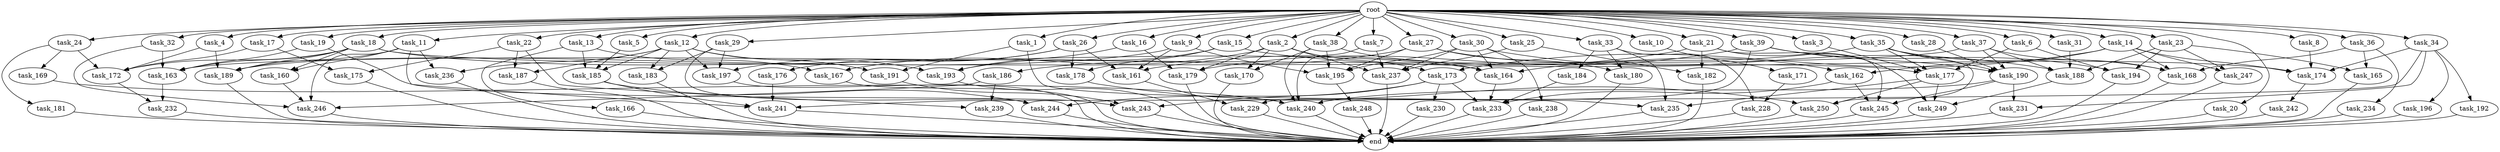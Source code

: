 digraph G {
  task_162 [size="9706626088.960001"];
  task_189 [size="17351667875.840000"];
  task_240 [size="5411658792.960000"];
  task_15 [size="10.240000"];
  task_229 [size="8933531975.680000"];
  task_161 [size="21045339750.400002"];
  task_9 [size="10.240000"];
  task_163 [size="3435973836.800000"];
  task_183 [size="5841155522.560000"];
  task_4 [size="10.240000"];
  task_179 [size="9706626088.960001"];
  task_166 [size="3092376453.120000"];
  task_13 [size="10.240000"];
  task_14 [size="10.240000"];
  task_174 [size="12884901888.000000"];
  task_3 [size="10.240000"];
  task_235 [size="7988639170.560000"];
  task_192 [size="1374389534.720000"];
  task_5 [size="10.240000"];
  task_169 [size="5497558138.880000"];
  task_20 [size="10.240000"];
  task_185 [size="8933531975.680000"];
  task_231 [size="3521873182.720000"];
  task_26 [size="10.240000"];
  task_28 [size="10.240000"];
  task_19 [size="10.240000"];
  task_175 [size="12455405158.400000"];
  task_233 [size="9792525434.880001"];
  task_2 [size="10.240000"];
  task_186 [size="5497558138.880000"];
  task_172 [size="17008070492.160000"];
  task_7 [size="10.240000"];
  task_176 [size="6957847019.520000"];
  task_25 [size="10.240000"];
  task_190 [size="15118284881.920000"];
  task_36 [size="10.240000"];
  task_31 [size="10.240000"];
  task_188 [size="15805479649.280001"];
  task_232 [size="7645041786.880000"];
  task_191 [size="5841155522.560000"];
  task_23 [size="10.240000"];
  task_165 [size="2748779069.440000"];
  task_194 [size="15461882265.600000"];
  task_238 [size="8589934592.000000"];
  task_193 [size="1460288880.640000"];
  task_237 [size="9620726743.040001"];
  task_29 [size="10.240000"];
  task_1 [size="10.240000"];
  task_197 [size="12799002542.080000"];
  task_195 [size="24824910970.880001"];
  task_173 [size="4552665333.760000"];
  task_246 [size="15547781611.520000"];
  task_236 [size="4552665333.760000"];
  task_171 [size="343597383.680000"];
  task_184 [size="343597383.680000"];
  task_244 [size="8933531975.680000"];
  task_24 [size="10.240000"];
  task_18 [size="10.240000"];
  task_181 [size="5497558138.880000"];
  task_167 [size="3435973836.800000"];
  task_243 [size="8675833937.920000"];
  task_249 [size="7988639170.560000"];
  task_242 [size="2147483648.000000"];
  task_170 [size="2491081031.680000"];
  task_245 [size="7988639170.560000"];
  task_32 [size="10.240000"];
  task_12 [size="10.240000"];
  task_230 [size="3092376453.120000"];
  task_22 [size="10.240000"];
  task_248 [size="343597383.680000"];
  task_168 [size="9019431321.600000"];
  task_21 [size="10.240000"];
  task_177 [size="11081015623.680000"];
  task_164 [size="14173392076.800001"];
  task_16 [size="10.240000"];
  task_30 [size="10.240000"];
  task_39 [size="10.240000"];
  task_8 [size="10.240000"];
  task_34 [size="10.240000"];
  task_180 [size="5841155522.560000"];
  root [size="0.000000"];
  task_17 [size="10.240000"];
  end [size="0.000000"];
  task_178 [size="7301444403.200000"];
  task_10 [size="10.240000"];
  task_27 [size="10.240000"];
  task_182 [size="5841155522.560000"];
  task_6 [size="10.240000"];
  task_37 [size="10.240000"];
  task_35 [size="10.240000"];
  task_33 [size="10.240000"];
  task_241 [size="6700148981.760000"];
  task_239 [size="14087492730.880001"];
  task_228 [size="2491081031.680000"];
  task_38 [size="10.240000"];
  task_234 [size="1374389534.720000"];
  task_196 [size="1374389534.720000"];
  task_247 [size="5583457484.800000"];
  task_187 [size="5841155522.560000"];
  task_11 [size="10.240000"];
  task_250 [size="10737418240.000000"];
  task_160 [size="4552665333.760000"];

  task_162 -> task_233 [size="33554432.000000"];
  task_162 -> task_245 [size="33554432.000000"];
  task_189 -> end [size="1.000000"];
  task_240 -> end [size="1.000000"];
  task_15 -> task_178 [size="33554432.000000"];
  task_15 -> task_174 [size="33554432.000000"];
  task_15 -> task_193 [size="33554432.000000"];
  task_229 -> end [size="1.000000"];
  task_161 -> task_229 [size="33554432.000000"];
  task_9 -> task_189 [size="838860800.000000"];
  task_9 -> task_195 [size="838860800.000000"];
  task_9 -> task_161 [size="838860800.000000"];
  task_163 -> task_232 [size="536870912.000000"];
  task_183 -> end [size="1.000000"];
  task_4 -> task_189 [size="411041792.000000"];
  task_4 -> task_172 [size="411041792.000000"];
  task_179 -> end [size="1.000000"];
  task_166 -> end [size="1.000000"];
  task_13 -> task_167 [size="301989888.000000"];
  task_13 -> task_166 [size="301989888.000000"];
  task_13 -> task_185 [size="301989888.000000"];
  task_14 -> task_162 [size="411041792.000000"];
  task_14 -> task_168 [size="411041792.000000"];
  task_14 -> task_174 [size="411041792.000000"];
  task_14 -> task_173 [size="411041792.000000"];
  task_14 -> task_247 [size="411041792.000000"];
  task_174 -> task_242 [size="209715200.000000"];
  task_3 -> task_177 [size="209715200.000000"];
  task_235 -> end [size="1.000000"];
  task_192 -> end [size="1.000000"];
  task_5 -> task_185 [size="536870912.000000"];
  task_169 -> task_240 [size="75497472.000000"];
  task_20 -> end [size="1.000000"];
  task_185 -> task_244 [size="33554432.000000"];
  task_185 -> task_241 [size="33554432.000000"];
  task_231 -> end [size="1.000000"];
  task_26 -> task_178 [size="679477248.000000"];
  task_26 -> task_176 [size="679477248.000000"];
  task_26 -> task_197 [size="679477248.000000"];
  task_26 -> task_161 [size="679477248.000000"];
  task_28 -> task_190 [size="301989888.000000"];
  task_19 -> task_243 [size="134217728.000000"];
  task_19 -> task_163 [size="134217728.000000"];
  task_175 -> end [size="1.000000"];
  task_233 -> end [size="1.000000"];
  task_2 -> task_167 [size="33554432.000000"];
  task_2 -> task_179 [size="33554432.000000"];
  task_2 -> task_237 [size="33554432.000000"];
  task_2 -> task_170 [size="33554432.000000"];
  task_2 -> task_173 [size="33554432.000000"];
  task_186 -> task_239 [size="838860800.000000"];
  task_186 -> task_246 [size="838860800.000000"];
  task_172 -> task_232 [size="209715200.000000"];
  task_7 -> task_237 [size="33554432.000000"];
  task_7 -> task_240 [size="33554432.000000"];
  task_176 -> task_241 [size="75497472.000000"];
  task_25 -> task_237 [size="33554432.000000"];
  task_25 -> task_182 [size="33554432.000000"];
  task_190 -> task_231 [size="209715200.000000"];
  task_190 -> task_245 [size="209715200.000000"];
  task_190 -> task_240 [size="209715200.000000"];
  task_36 -> task_168 [size="134217728.000000"];
  task_36 -> task_165 [size="134217728.000000"];
  task_36 -> task_234 [size="134217728.000000"];
  task_31 -> task_188 [size="536870912.000000"];
  task_188 -> task_249 [size="33554432.000000"];
  task_232 -> end [size="1.000000"];
  task_191 -> task_243 [size="411041792.000000"];
  task_23 -> task_188 [size="134217728.000000"];
  task_23 -> task_165 [size="134217728.000000"];
  task_23 -> task_194 [size="134217728.000000"];
  task_23 -> task_247 [size="134217728.000000"];
  task_165 -> end [size="1.000000"];
  task_194 -> end [size="1.000000"];
  task_238 -> end [size="1.000000"];
  task_193 -> end [size="1.000000"];
  task_237 -> end [size="1.000000"];
  task_29 -> task_197 [size="536870912.000000"];
  task_29 -> task_244 [size="536870912.000000"];
  task_29 -> task_183 [size="536870912.000000"];
  task_1 -> task_235 [size="536870912.000000"];
  task_1 -> task_191 [size="536870912.000000"];
  task_197 -> end [size="1.000000"];
  task_195 -> task_248 [size="33554432.000000"];
  task_173 -> task_244 [size="301989888.000000"];
  task_173 -> task_243 [size="301989888.000000"];
  task_173 -> task_233 [size="301989888.000000"];
  task_173 -> task_230 [size="301989888.000000"];
  task_246 -> end [size="1.000000"];
  task_236 -> end [size="1.000000"];
  task_171 -> task_228 [size="209715200.000000"];
  task_184 -> task_233 [size="209715200.000000"];
  task_244 -> end [size="1.000000"];
  task_24 -> task_181 [size="536870912.000000"];
  task_24 -> task_169 [size="536870912.000000"];
  task_24 -> task_172 [size="536870912.000000"];
  task_18 -> task_189 [size="33554432.000000"];
  task_18 -> task_172 [size="33554432.000000"];
  task_18 -> task_163 [size="33554432.000000"];
  task_18 -> task_177 [size="33554432.000000"];
  task_18 -> task_164 [size="33554432.000000"];
  task_18 -> task_160 [size="33554432.000000"];
  task_181 -> end [size="1.000000"];
  task_167 -> end [size="1.000000"];
  task_243 -> end [size="1.000000"];
  task_249 -> end [size="1.000000"];
  task_242 -> end [size="1.000000"];
  task_170 -> end [size="1.000000"];
  task_245 -> end [size="1.000000"];
  task_32 -> task_246 [size="134217728.000000"];
  task_32 -> task_163 [size="134217728.000000"];
  task_12 -> task_197 [size="33554432.000000"];
  task_12 -> task_183 [size="33554432.000000"];
  task_12 -> task_191 [size="33554432.000000"];
  task_12 -> task_185 [size="33554432.000000"];
  task_12 -> task_236 [size="33554432.000000"];
  task_12 -> task_193 [size="33554432.000000"];
  task_12 -> task_187 [size="33554432.000000"];
  task_230 -> end [size="1.000000"];
  task_22 -> task_239 [size="536870912.000000"];
  task_22 -> task_175 [size="536870912.000000"];
  task_22 -> task_187 [size="536870912.000000"];
  task_248 -> end [size="1.000000"];
  task_168 -> end [size="1.000000"];
  task_21 -> task_161 [size="536870912.000000"];
  task_21 -> task_249 [size="536870912.000000"];
  task_21 -> task_182 [size="536870912.000000"];
  task_21 -> task_245 [size="536870912.000000"];
  task_177 -> task_250 [size="209715200.000000"];
  task_177 -> task_235 [size="209715200.000000"];
  task_177 -> task_249 [size="209715200.000000"];
  task_164 -> task_233 [size="411041792.000000"];
  task_16 -> task_179 [size="75497472.000000"];
  task_16 -> task_193 [size="75497472.000000"];
  task_30 -> task_188 [size="838860800.000000"];
  task_30 -> task_237 [size="838860800.000000"];
  task_30 -> task_195 [size="838860800.000000"];
  task_30 -> task_238 [size="838860800.000000"];
  task_30 -> task_164 [size="838860800.000000"];
  task_39 -> task_179 [size="838860800.000000"];
  task_39 -> task_190 [size="838860800.000000"];
  task_39 -> task_229 [size="838860800.000000"];
  task_39 -> task_194 [size="838860800.000000"];
  task_8 -> task_174 [size="679477248.000000"];
  task_34 -> task_231 [size="134217728.000000"];
  task_34 -> task_196 [size="134217728.000000"];
  task_34 -> task_192 [size="134217728.000000"];
  task_34 -> task_174 [size="134217728.000000"];
  task_34 -> task_241 [size="134217728.000000"];
  task_180 -> end [size="1.000000"];
  root -> task_39 [size="1.000000"];
  root -> task_26 [size="1.000000"];
  root -> task_8 [size="1.000000"];
  root -> task_34 [size="1.000000"];
  root -> task_28 [size="1.000000"];
  root -> task_15 [size="1.000000"];
  root -> task_29 [size="1.000000"];
  root -> task_17 [size="1.000000"];
  root -> task_9 [size="1.000000"];
  root -> task_6 [size="1.000000"];
  root -> task_2 [size="1.000000"];
  root -> task_10 [size="1.000000"];
  root -> task_27 [size="1.000000"];
  root -> task_7 [size="1.000000"];
  root -> task_4 [size="1.000000"];
  root -> task_24 [size="1.000000"];
  root -> task_25 [size="1.000000"];
  root -> task_18 [size="1.000000"];
  root -> task_20 [size="1.000000"];
  root -> task_35 [size="1.000000"];
  root -> task_13 [size="1.000000"];
  root -> task_31 [size="1.000000"];
  root -> task_14 [size="1.000000"];
  root -> task_1 [size="1.000000"];
  root -> task_23 [size="1.000000"];
  root -> task_11 [size="1.000000"];
  root -> task_3 [size="1.000000"];
  root -> task_37 [size="1.000000"];
  root -> task_32 [size="1.000000"];
  root -> task_5 [size="1.000000"];
  root -> task_12 [size="1.000000"];
  root -> task_38 [size="1.000000"];
  root -> task_22 [size="1.000000"];
  root -> task_19 [size="1.000000"];
  root -> task_33 [size="1.000000"];
  root -> task_36 [size="1.000000"];
  root -> task_21 [size="1.000000"];
  root -> task_16 [size="1.000000"];
  root -> task_30 [size="1.000000"];
  task_17 -> task_175 [size="679477248.000000"];
  task_17 -> task_172 [size="679477248.000000"];
  task_178 -> task_250 [size="536870912.000000"];
  task_10 -> task_171 [size="33554432.000000"];
  task_27 -> task_162 [size="536870912.000000"];
  task_27 -> task_180 [size="536870912.000000"];
  task_27 -> task_195 [size="536870912.000000"];
  task_27 -> task_186 [size="536870912.000000"];
  task_182 -> end [size="1.000000"];
  task_6 -> task_177 [size="536870912.000000"];
  task_6 -> task_194 [size="536870912.000000"];
  task_37 -> task_168 [size="33554432.000000"];
  task_37 -> task_188 [size="33554432.000000"];
  task_37 -> task_190 [size="33554432.000000"];
  task_37 -> task_163 [size="33554432.000000"];
  task_35 -> task_168 [size="301989888.000000"];
  task_35 -> task_250 [size="301989888.000000"];
  task_35 -> task_190 [size="301989888.000000"];
  task_35 -> task_164 [size="301989888.000000"];
  task_35 -> task_177 [size="301989888.000000"];
  task_33 -> task_180 [size="33554432.000000"];
  task_33 -> task_228 [size="33554432.000000"];
  task_33 -> task_235 [size="33554432.000000"];
  task_33 -> task_184 [size="33554432.000000"];
  task_241 -> end [size="1.000000"];
  task_239 -> end [size="1.000000"];
  task_228 -> end [size="1.000000"];
  task_38 -> task_164 [size="209715200.000000"];
  task_38 -> task_195 [size="209715200.000000"];
  task_38 -> task_170 [size="209715200.000000"];
  task_38 -> task_240 [size="209715200.000000"];
  task_234 -> end [size="1.000000"];
  task_196 -> end [size="1.000000"];
  task_247 -> end [size="1.000000"];
  task_187 -> end [size="1.000000"];
  task_11 -> task_236 [size="411041792.000000"];
  task_11 -> task_246 [size="411041792.000000"];
  task_11 -> task_160 [size="411041792.000000"];
  task_11 -> task_241 [size="411041792.000000"];
  task_11 -> task_189 [size="411041792.000000"];
  task_250 -> end [size="1.000000"];
  task_160 -> task_246 [size="134217728.000000"];
}

